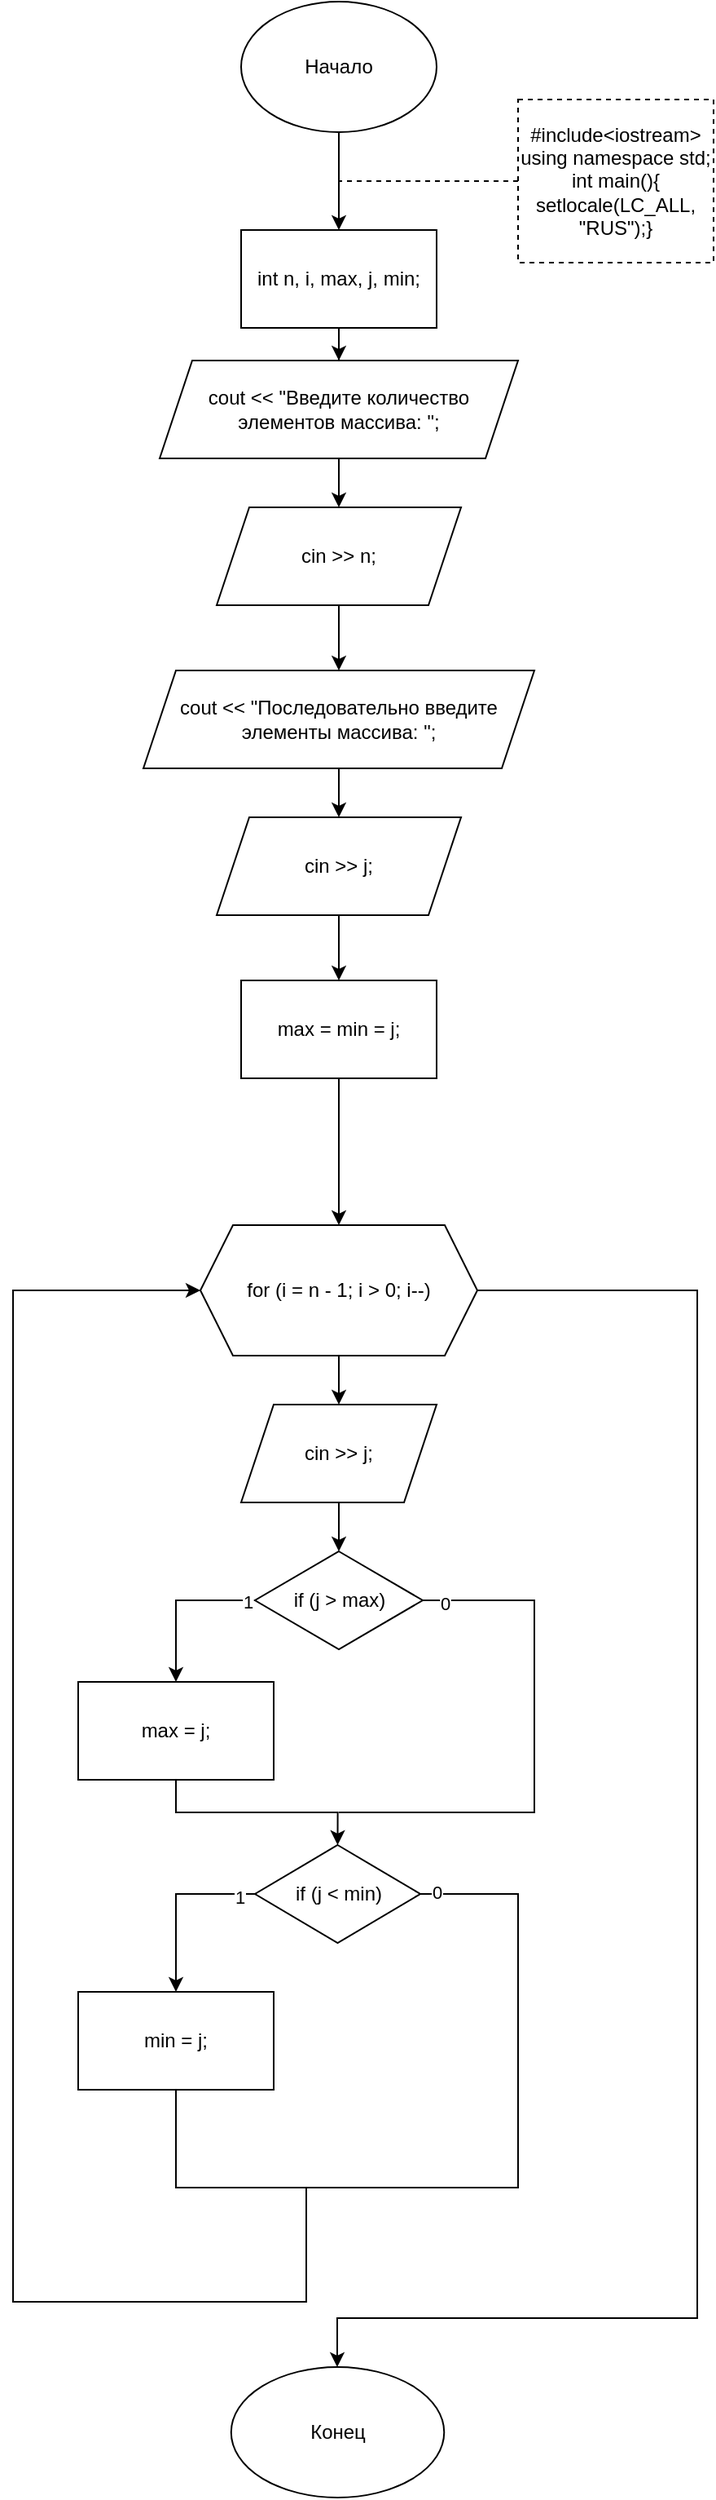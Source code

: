 <mxfile version="15.7.3" type="device"><diagram id="qTqaAdVZtbNb79B8M3JA" name="Страница 1"><mxGraphModel dx="1296" dy="1065" grid="1" gridSize="10" guides="1" tooltips="1" connect="1" arrows="1" fold="1" page="1" pageScale="1" pageWidth="1169" pageHeight="1654" math="0" shadow="0"><root><mxCell id="0"/><mxCell id="1" parent="0"/><mxCell id="Evz6HGJfVx4NndkCtmIH-1" value="" style="edgeStyle=orthogonalEdgeStyle;rounded=0;orthogonalLoop=1;jettySize=auto;html=1;" parent="1" source="Evz6HGJfVx4NndkCtmIH-2" target="Evz6HGJfVx4NndkCtmIH-4" edge="1"><mxGeometry relative="1" as="geometry"/></mxCell><mxCell id="Evz6HGJfVx4NndkCtmIH-2" value="Начало" style="ellipse;whiteSpace=wrap;html=1;" parent="1" vertex="1"><mxGeometry x="340" y="60" width="120" height="80" as="geometry"/></mxCell><mxCell id="Evz6HGJfVx4NndkCtmIH-3" value="" style="edgeStyle=orthogonalEdgeStyle;rounded=0;orthogonalLoop=1;jettySize=auto;html=1;" parent="1" source="Evz6HGJfVx4NndkCtmIH-4" target="Evz6HGJfVx4NndkCtmIH-8" edge="1"><mxGeometry relative="1" as="geometry"/></mxCell><mxCell id="Evz6HGJfVx4NndkCtmIH-4" value="&lt;span&gt;&#9;&lt;/span&gt;int n, i, max, j, min;" style="rounded=0;whiteSpace=wrap;html=1;align=center;" parent="1" vertex="1"><mxGeometry x="340" y="200" width="120" height="60" as="geometry"/></mxCell><mxCell id="Evz6HGJfVx4NndkCtmIH-5" value="&lt;div&gt;#include&amp;lt;iostream&amp;gt;&lt;/div&gt;&lt;div&gt;using namespace std;&lt;/div&gt;&lt;div&gt;int main(){&lt;/div&gt;setlocale(LC_ALL, &quot;RUS&quot;);}" style="rounded=0;whiteSpace=wrap;html=1;dashed=1;" parent="1" vertex="1"><mxGeometry x="510" y="120" width="120" height="100" as="geometry"/></mxCell><mxCell id="Evz6HGJfVx4NndkCtmIH-6" value="" style="endArrow=none;dashed=1;html=1;rounded=0;exitX=0;exitY=0.5;exitDx=0;exitDy=0;" parent="1" source="Evz6HGJfVx4NndkCtmIH-5" edge="1"><mxGeometry width="50" height="50" relative="1" as="geometry"><mxPoint x="390" y="490" as="sourcePoint"/><mxPoint x="400" y="170" as="targetPoint"/></mxGeometry></mxCell><mxCell id="Evz6HGJfVx4NndkCtmIH-7" value="" style="edgeStyle=orthogonalEdgeStyle;rounded=0;orthogonalLoop=1;jettySize=auto;html=1;" parent="1" source="Evz6HGJfVx4NndkCtmIH-8" target="Evz6HGJfVx4NndkCtmIH-10" edge="1"><mxGeometry relative="1" as="geometry"/></mxCell><mxCell id="Evz6HGJfVx4NndkCtmIH-8" value="&lt;span&gt;&#9;&lt;/span&gt;cout &amp;lt;&amp;lt; &quot;Введите количество элементов массива: &quot;;" style="shape=parallelogram;perimeter=parallelogramPerimeter;whiteSpace=wrap;html=1;fixedSize=1;" parent="1" vertex="1"><mxGeometry x="290" y="280" width="220" height="60" as="geometry"/></mxCell><mxCell id="PWeDHxUTzaPgBTtNFJXJ-4" value="" style="edgeStyle=orthogonalEdgeStyle;rounded=0;orthogonalLoop=1;jettySize=auto;html=1;" edge="1" parent="1" source="Evz6HGJfVx4NndkCtmIH-10" target="PWeDHxUTzaPgBTtNFJXJ-2"><mxGeometry relative="1" as="geometry"/></mxCell><mxCell id="Evz6HGJfVx4NndkCtmIH-10" value="&lt;span&gt;&#9;&lt;/span&gt;cin &amp;gt;&amp;gt; n;" style="shape=parallelogram;perimeter=parallelogramPerimeter;whiteSpace=wrap;html=1;fixedSize=1;" parent="1" vertex="1"><mxGeometry x="325" y="370" width="150" height="60" as="geometry"/></mxCell><mxCell id="Evz6HGJfVx4NndkCtmIH-12" style="edgeStyle=orthogonalEdgeStyle;rounded=0;orthogonalLoop=1;jettySize=auto;html=1;entryX=0.5;entryY=0;entryDx=0;entryDy=0;" parent="1" source="Evz6HGJfVx4NndkCtmIH-13" target="Evz6HGJfVx4NndkCtmIH-30" edge="1"><mxGeometry relative="1" as="geometry"><Array as="points"><mxPoint x="620" y="850"/><mxPoint x="620" y="1480"/><mxPoint x="399" y="1480"/><mxPoint x="399" y="1510"/></Array></mxGeometry></mxCell><mxCell id="PWeDHxUTzaPgBTtNFJXJ-11" value="" style="edgeStyle=orthogonalEdgeStyle;rounded=0;orthogonalLoop=1;jettySize=auto;html=1;" edge="1" parent="1" source="Evz6HGJfVx4NndkCtmIH-13" target="PWeDHxUTzaPgBTtNFJXJ-10"><mxGeometry relative="1" as="geometry"/></mxCell><mxCell id="Evz6HGJfVx4NndkCtmIH-13" value="&lt;span&gt;&#9;&lt;/span&gt;for (i = n - 1; i &amp;gt; 0; i--)" style="shape=hexagon;perimeter=hexagonPerimeter2;whiteSpace=wrap;html=1;fixedSize=1;" parent="1" vertex="1"><mxGeometry x="315" y="810" width="170" height="80" as="geometry"/></mxCell><mxCell id="Evz6HGJfVx4NndkCtmIH-28" style="edgeStyle=orthogonalEdgeStyle;rounded=0;orthogonalLoop=1;jettySize=auto;html=1;entryX=0;entryY=0.5;entryDx=0;entryDy=0;" parent="1" target="Evz6HGJfVx4NndkCtmIH-13" edge="1"><mxGeometry relative="1" as="geometry"><Array as="points"><mxPoint x="380" y="1470"/><mxPoint x="200" y="1470"/><mxPoint x="200" y="850"/></Array><mxPoint x="380" y="1400" as="sourcePoint"/></mxGeometry></mxCell><mxCell id="Evz6HGJfVx4NndkCtmIH-30" value="Конец" style="ellipse;whiteSpace=wrap;html=1;" parent="1" vertex="1"><mxGeometry x="333.88" y="1510" width="130.75" height="80" as="geometry"/></mxCell><mxCell id="PWeDHxUTzaPgBTtNFJXJ-1" value="" style="edgeStyle=orthogonalEdgeStyle;rounded=0;orthogonalLoop=1;jettySize=auto;html=1;" edge="1" parent="1" source="PWeDHxUTzaPgBTtNFJXJ-2" target="PWeDHxUTzaPgBTtNFJXJ-3"><mxGeometry relative="1" as="geometry"/></mxCell><mxCell id="PWeDHxUTzaPgBTtNFJXJ-2" value="&lt;span&gt;&#9;&lt;/span&gt;cout &amp;lt;&amp;lt; &quot;Последовательно введите элементы массива: &quot;;" style="shape=parallelogram;perimeter=parallelogramPerimeter;whiteSpace=wrap;html=1;fixedSize=1;" vertex="1" parent="1"><mxGeometry x="280" y="470" width="240" height="60" as="geometry"/></mxCell><mxCell id="PWeDHxUTzaPgBTtNFJXJ-6" value="" style="edgeStyle=orthogonalEdgeStyle;rounded=0;orthogonalLoop=1;jettySize=auto;html=1;" edge="1" parent="1" source="PWeDHxUTzaPgBTtNFJXJ-3" target="PWeDHxUTzaPgBTtNFJXJ-5"><mxGeometry relative="1" as="geometry"/></mxCell><mxCell id="PWeDHxUTzaPgBTtNFJXJ-3" value="&lt;span&gt;&#9;&lt;/span&gt;cin &amp;gt;&amp;gt; j;" style="shape=parallelogram;perimeter=parallelogramPerimeter;whiteSpace=wrap;html=1;fixedSize=1;" vertex="1" parent="1"><mxGeometry x="325" y="560" width="150" height="60" as="geometry"/></mxCell><mxCell id="PWeDHxUTzaPgBTtNFJXJ-27" value="" style="edgeStyle=orthogonalEdgeStyle;rounded=0;orthogonalLoop=1;jettySize=auto;html=1;" edge="1" parent="1" source="PWeDHxUTzaPgBTtNFJXJ-5" target="Evz6HGJfVx4NndkCtmIH-13"><mxGeometry relative="1" as="geometry"/></mxCell><mxCell id="PWeDHxUTzaPgBTtNFJXJ-5" value="&lt;span&gt;&#9;&lt;/span&gt;max = min = j;" style="rounded=0;whiteSpace=wrap;html=1;" vertex="1" parent="1"><mxGeometry x="340" y="660" width="120" height="60" as="geometry"/></mxCell><mxCell id="PWeDHxUTzaPgBTtNFJXJ-14" value="" style="edgeStyle=orthogonalEdgeStyle;rounded=0;orthogonalLoop=1;jettySize=auto;html=1;" edge="1" parent="1" source="PWeDHxUTzaPgBTtNFJXJ-10" target="PWeDHxUTzaPgBTtNFJXJ-12"><mxGeometry relative="1" as="geometry"/></mxCell><mxCell id="PWeDHxUTzaPgBTtNFJXJ-10" value="cin &gt;&gt; j;" style="shape=parallelogram;perimeter=parallelogramPerimeter;whiteSpace=wrap;html=1;fixedSize=1;" vertex="1" parent="1"><mxGeometry x="340" y="920" width="120" height="60" as="geometry"/></mxCell><mxCell id="PWeDHxUTzaPgBTtNFJXJ-15" style="edgeStyle=orthogonalEdgeStyle;rounded=0;orthogonalLoop=1;jettySize=auto;html=1;entryX=0.5;entryY=0;entryDx=0;entryDy=0;exitX=0;exitY=0.5;exitDx=0;exitDy=0;" edge="1" parent="1" source="PWeDHxUTzaPgBTtNFJXJ-12" target="PWeDHxUTzaPgBTtNFJXJ-13"><mxGeometry relative="1" as="geometry"/></mxCell><mxCell id="PWeDHxUTzaPgBTtNFJXJ-16" value="1" style="edgeLabel;html=1;align=center;verticalAlign=middle;resizable=0;points=[];" vertex="1" connectable="0" parent="PWeDHxUTzaPgBTtNFJXJ-15"><mxGeometry x="-0.9" y="1" relative="1" as="geometry"><mxPoint as="offset"/></mxGeometry></mxCell><mxCell id="PWeDHxUTzaPgBTtNFJXJ-12" value="&lt;span&gt;&#9;&#9;&lt;/span&gt;if (j &amp;gt; max)" style="rhombus;whiteSpace=wrap;html=1;" vertex="1" parent="1"><mxGeometry x="348.5" y="1010" width="103" height="60" as="geometry"/></mxCell><mxCell id="PWeDHxUTzaPgBTtNFJXJ-18" style="edgeStyle=orthogonalEdgeStyle;rounded=0;orthogonalLoop=1;jettySize=auto;html=1;entryX=0.5;entryY=0;entryDx=0;entryDy=0;" edge="1" parent="1" source="PWeDHxUTzaPgBTtNFJXJ-13" target="PWeDHxUTzaPgBTtNFJXJ-17"><mxGeometry relative="1" as="geometry"/></mxCell><mxCell id="PWeDHxUTzaPgBTtNFJXJ-13" value="&lt;span&gt;&#9;&#9;&#9;&lt;/span&gt;max = j;" style="rounded=0;whiteSpace=wrap;html=1;" vertex="1" parent="1"><mxGeometry x="240" y="1090" width="120" height="60" as="geometry"/></mxCell><mxCell id="PWeDHxUTzaPgBTtNFJXJ-22" value="" style="edgeStyle=orthogonalEdgeStyle;rounded=0;orthogonalLoop=1;jettySize=auto;html=1;exitX=0;exitY=0.5;exitDx=0;exitDy=0;" edge="1" parent="1" source="PWeDHxUTzaPgBTtNFJXJ-17" target="PWeDHxUTzaPgBTtNFJXJ-21"><mxGeometry relative="1" as="geometry"/></mxCell><mxCell id="PWeDHxUTzaPgBTtNFJXJ-24" value="1" style="edgeLabel;html=1;align=center;verticalAlign=middle;resizable=0;points=[];" vertex="1" connectable="0" parent="PWeDHxUTzaPgBTtNFJXJ-22"><mxGeometry x="-0.818" y="2" relative="1" as="geometry"><mxPoint as="offset"/></mxGeometry></mxCell><mxCell id="PWeDHxUTzaPgBTtNFJXJ-17" value="&lt;span&gt;&#9;&#9;&lt;/span&gt;if (j &amp;lt; min)" style="rhombus;whiteSpace=wrap;html=1;" vertex="1" parent="1"><mxGeometry x="348.5" y="1190" width="101.5" height="60" as="geometry"/></mxCell><mxCell id="PWeDHxUTzaPgBTtNFJXJ-19" value="" style="endArrow=none;html=1;rounded=0;entryX=1;entryY=0.5;entryDx=0;entryDy=0;" edge="1" parent="1" target="PWeDHxUTzaPgBTtNFJXJ-12"><mxGeometry width="50" height="50" relative="1" as="geometry"><mxPoint x="400" y="1170" as="sourcePoint"/><mxPoint x="440" y="1110" as="targetPoint"/><Array as="points"><mxPoint x="520" y="1170"/><mxPoint x="520" y="1040"/></Array></mxGeometry></mxCell><mxCell id="PWeDHxUTzaPgBTtNFJXJ-20" value="0" style="edgeLabel;html=1;align=center;verticalAlign=middle;resizable=0;points=[];" vertex="1" connectable="0" parent="PWeDHxUTzaPgBTtNFJXJ-19"><mxGeometry x="0.915" y="2" relative="1" as="geometry"><mxPoint as="offset"/></mxGeometry></mxCell><mxCell id="PWeDHxUTzaPgBTtNFJXJ-21" value="&lt;span&gt;&#9;&#9;&#9;&lt;/span&gt;min = j;" style="whiteSpace=wrap;html=1;" vertex="1" parent="1"><mxGeometry x="240" y="1280" width="120" height="60" as="geometry"/></mxCell><mxCell id="PWeDHxUTzaPgBTtNFJXJ-23" value="" style="endArrow=none;html=1;rounded=0;exitX=0.5;exitY=1;exitDx=0;exitDy=0;entryX=1;entryY=0.5;entryDx=0;entryDy=0;" edge="1" parent="1" source="PWeDHxUTzaPgBTtNFJXJ-21" target="PWeDHxUTzaPgBTtNFJXJ-17"><mxGeometry width="50" height="50" relative="1" as="geometry"><mxPoint x="530" y="1310" as="sourcePoint"/><mxPoint x="580" y="1260" as="targetPoint"/><Array as="points"><mxPoint x="300" y="1400"/><mxPoint x="510" y="1400"/><mxPoint x="510" y="1220"/></Array></mxGeometry></mxCell><mxCell id="PWeDHxUTzaPgBTtNFJXJ-26" value="0" style="edgeLabel;html=1;align=center;verticalAlign=middle;resizable=0;points=[];" vertex="1" connectable="0" parent="PWeDHxUTzaPgBTtNFJXJ-23"><mxGeometry x="0.961" y="-1" relative="1" as="geometry"><mxPoint as="offset"/></mxGeometry></mxCell></root></mxGraphModel></diagram></mxfile>